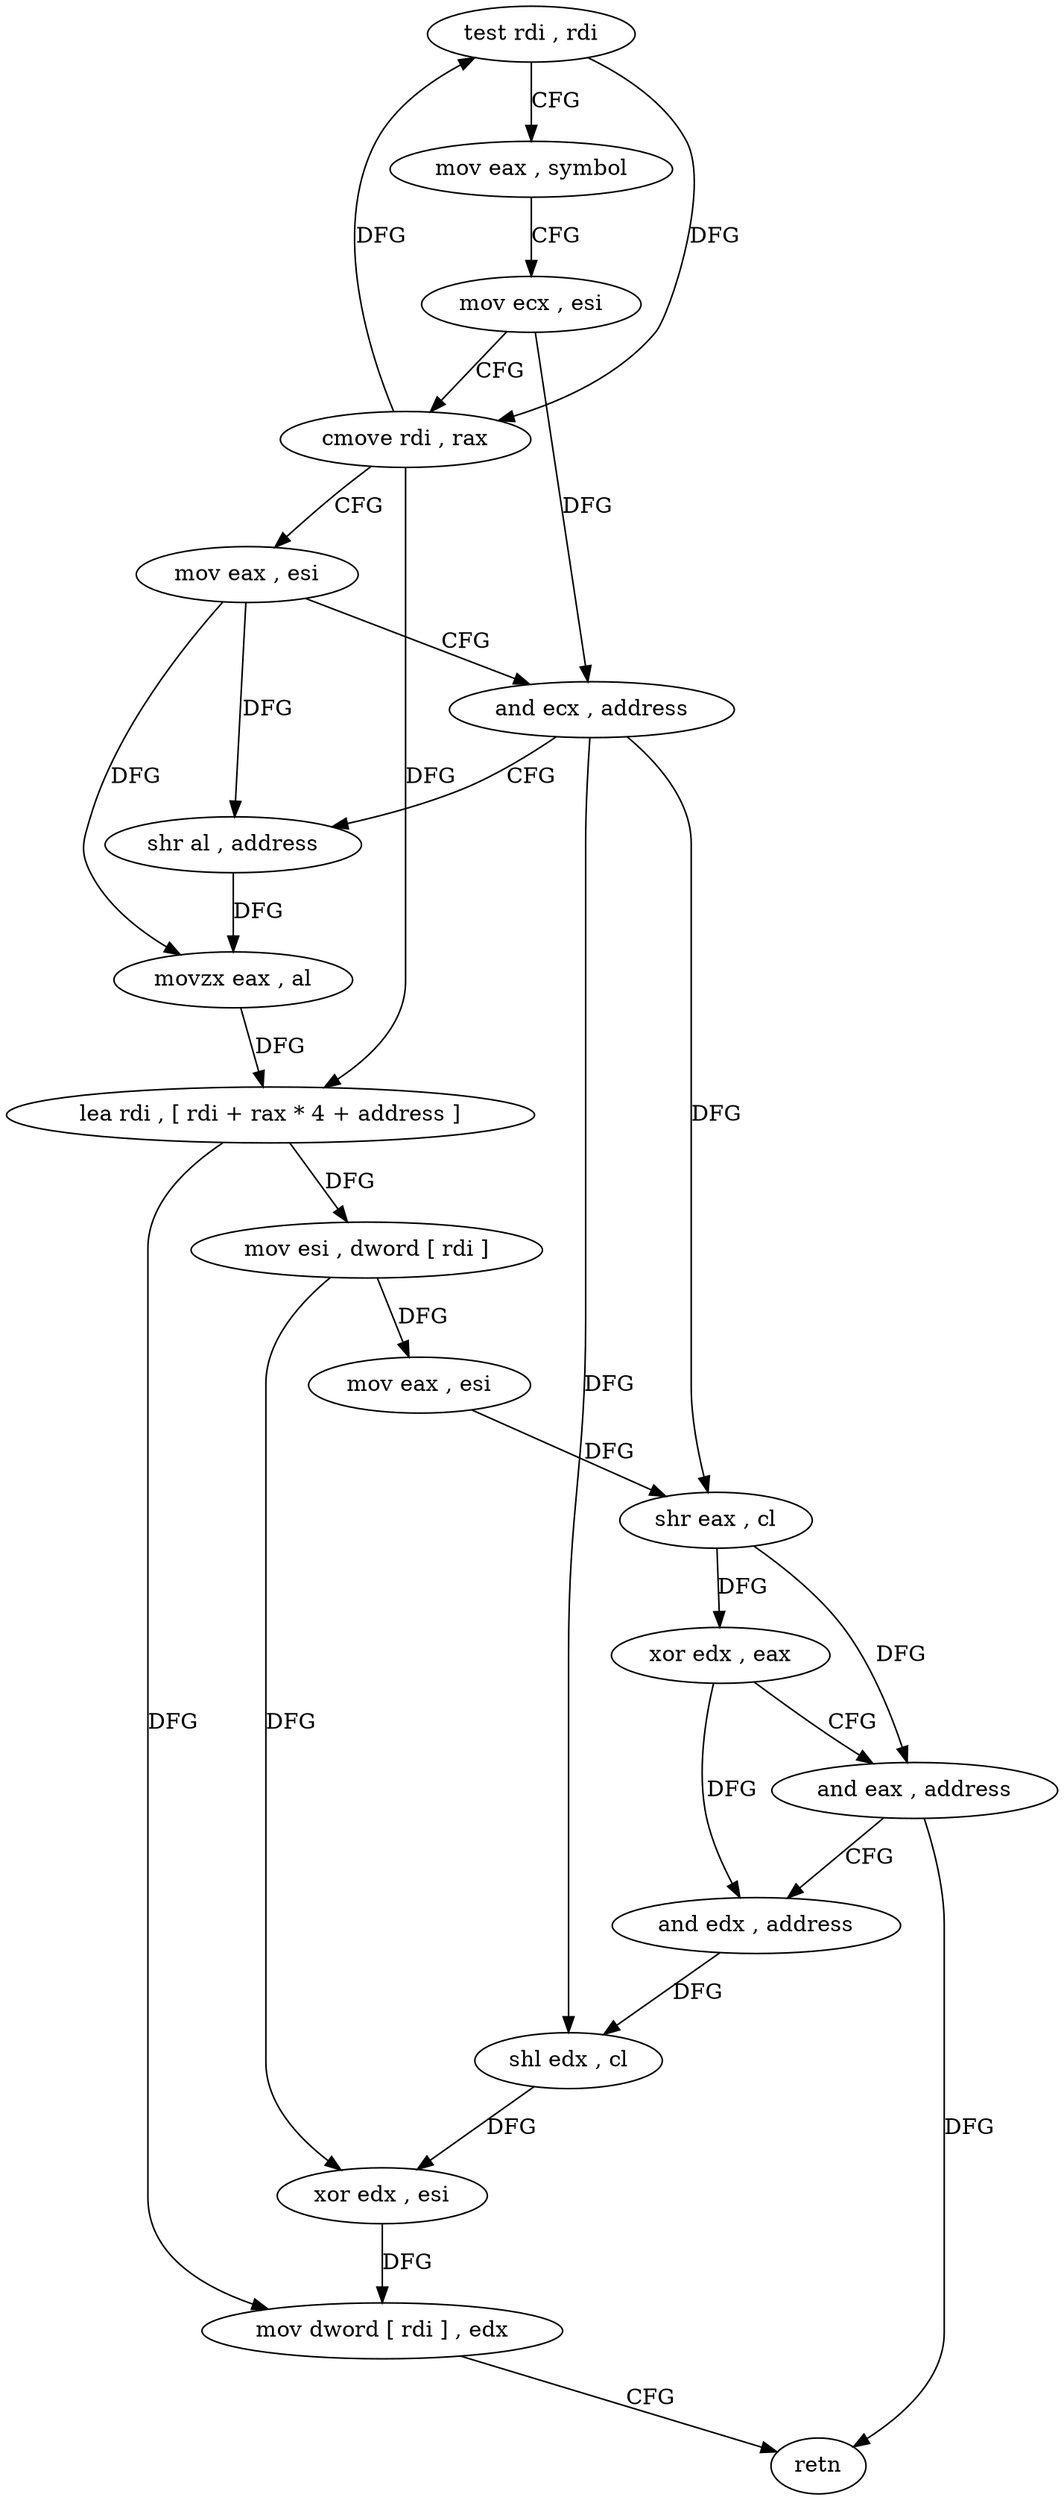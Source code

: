 digraph "func" {
"4319632" [label = "test rdi , rdi" ]
"4319635" [label = "mov eax , symbol" ]
"4319640" [label = "mov ecx , esi" ]
"4319642" [label = "cmove rdi , rax" ]
"4319646" [label = "mov eax , esi" ]
"4319648" [label = "and ecx , address" ]
"4319651" [label = "shr al , address" ]
"4319654" [label = "movzx eax , al" ]
"4319657" [label = "lea rdi , [ rdi + rax * 4 + address ]" ]
"4319662" [label = "mov esi , dword [ rdi ]" ]
"4319664" [label = "mov eax , esi" ]
"4319666" [label = "shr eax , cl" ]
"4319668" [label = "xor edx , eax" ]
"4319670" [label = "and eax , address" ]
"4319673" [label = "and edx , address" ]
"4319676" [label = "shl edx , cl" ]
"4319678" [label = "xor edx , esi" ]
"4319680" [label = "mov dword [ rdi ] , edx" ]
"4319682" [label = "retn" ]
"4319632" -> "4319635" [ label = "CFG" ]
"4319632" -> "4319642" [ label = "DFG" ]
"4319635" -> "4319640" [ label = "CFG" ]
"4319640" -> "4319642" [ label = "CFG" ]
"4319640" -> "4319648" [ label = "DFG" ]
"4319642" -> "4319646" [ label = "CFG" ]
"4319642" -> "4319632" [ label = "DFG" ]
"4319642" -> "4319657" [ label = "DFG" ]
"4319646" -> "4319648" [ label = "CFG" ]
"4319646" -> "4319651" [ label = "DFG" ]
"4319646" -> "4319654" [ label = "DFG" ]
"4319648" -> "4319651" [ label = "CFG" ]
"4319648" -> "4319666" [ label = "DFG" ]
"4319648" -> "4319676" [ label = "DFG" ]
"4319651" -> "4319654" [ label = "DFG" ]
"4319654" -> "4319657" [ label = "DFG" ]
"4319657" -> "4319662" [ label = "DFG" ]
"4319657" -> "4319680" [ label = "DFG" ]
"4319662" -> "4319664" [ label = "DFG" ]
"4319662" -> "4319678" [ label = "DFG" ]
"4319664" -> "4319666" [ label = "DFG" ]
"4319666" -> "4319668" [ label = "DFG" ]
"4319666" -> "4319670" [ label = "DFG" ]
"4319668" -> "4319670" [ label = "CFG" ]
"4319668" -> "4319673" [ label = "DFG" ]
"4319670" -> "4319673" [ label = "CFG" ]
"4319670" -> "4319682" [ label = "DFG" ]
"4319673" -> "4319676" [ label = "DFG" ]
"4319676" -> "4319678" [ label = "DFG" ]
"4319678" -> "4319680" [ label = "DFG" ]
"4319680" -> "4319682" [ label = "CFG" ]
}
